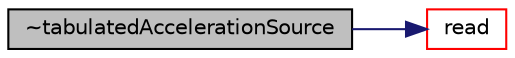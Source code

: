 digraph "~tabulatedAccelerationSource"
{
  bgcolor="transparent";
  edge [fontname="Helvetica",fontsize="10",labelfontname="Helvetica",labelfontsize="10"];
  node [fontname="Helvetica",fontsize="10",shape=record];
  rankdir="LR";
  Node54 [label="~tabulatedAccelerationSource",height=0.2,width=0.4,color="black", fillcolor="grey75", style="filled", fontcolor="black"];
  Node54 -> Node55 [color="midnightblue",fontsize="10",style="solid",fontname="Helvetica"];
  Node55 [label="read",height=0.2,width=0.4,color="red",URL="$a24657.html#a6ce0c64db98eb6144d363dbfc86104eb",tooltip="Read dictionary. "];
}
